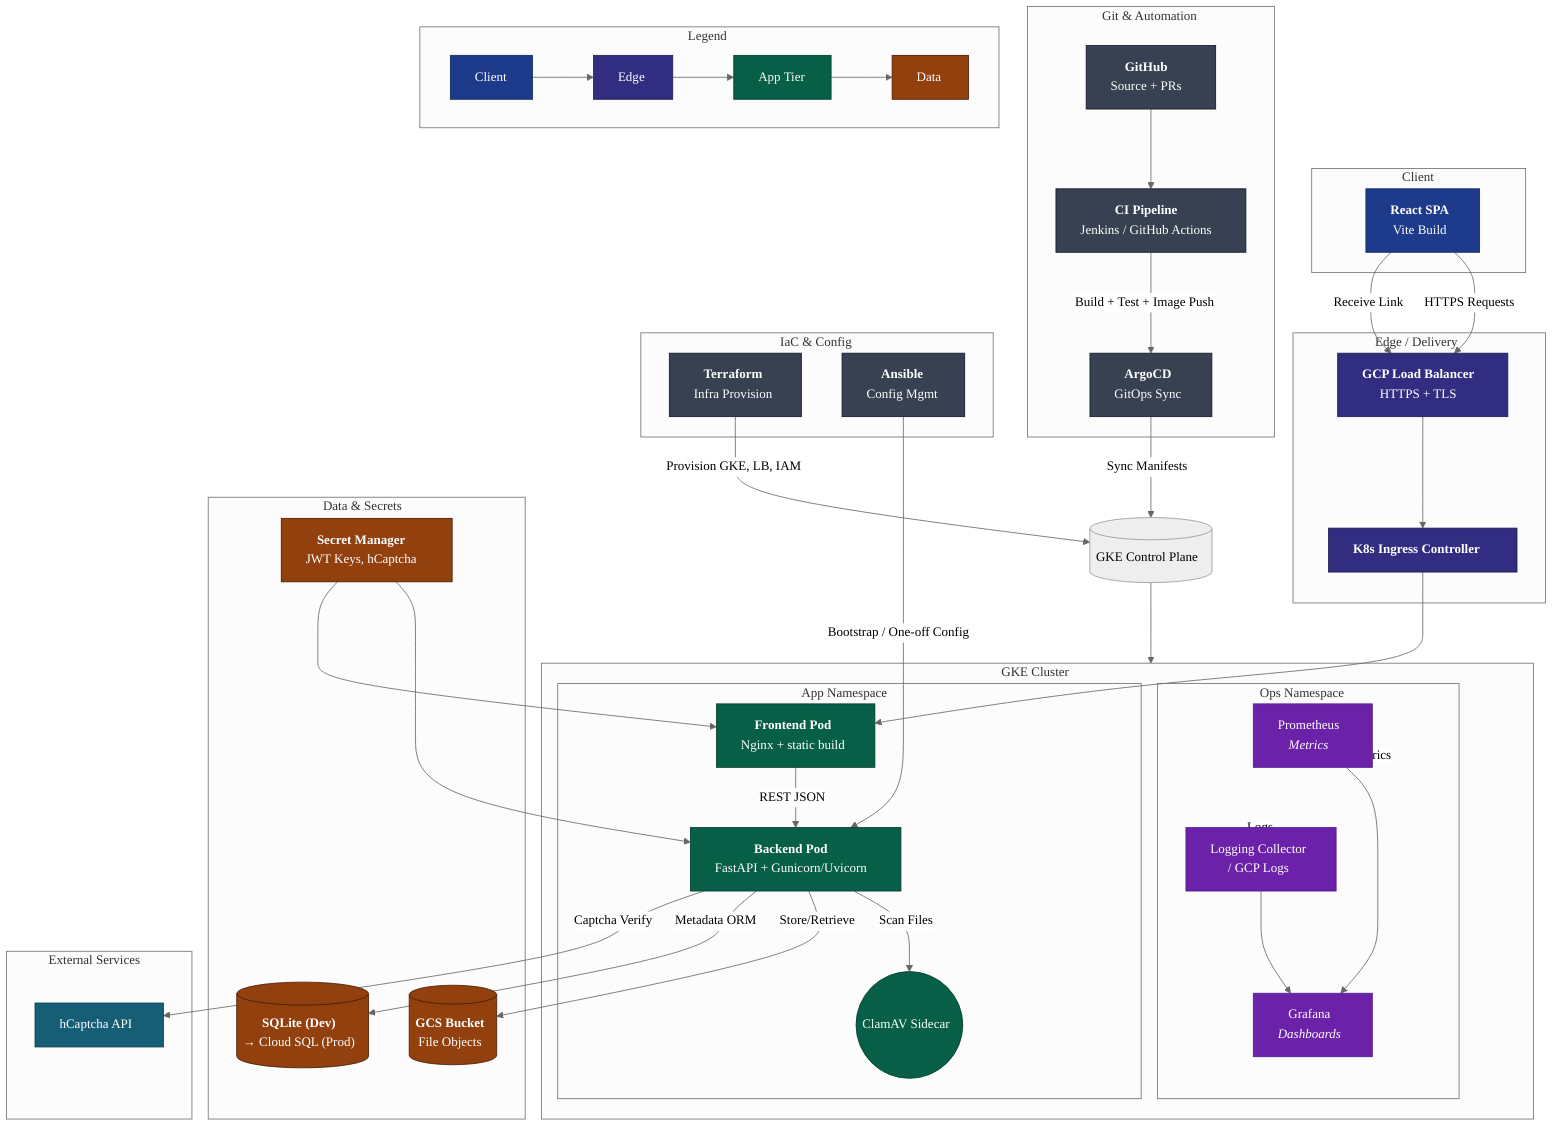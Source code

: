 %% Enhanced Mermaid architecture diagram with styling for high-quality export
%% Render with mermaid-cli (mmdc) to produce SVG/PNG/PDF
%% Example: mmdc -i architecture_diagram_enhanced.mmd -o architecture.svg
%% {init} block customizes theme & font for clarity
%% Use SVG for lossless quality in presentations

%%{init: {
"theme": "neutral",
"themeVariables": {
  "fontFamily": "Inter,Segoe UI,Roboto,Helvetica,Arial,sans-serif",
  "primaryColor": "#1e3a8a",
  "primaryTextColor": "#ffffff",
  "primaryBorderColor": "#0f2a5c",
  "secondaryColor": "#065f46",
  "tertiaryColor": "#6b21a8"
},
"flowchart": {"htmlLabels": true, "curve": "basis"}
}}%%

flowchart TB
    %% LAYERS
    subgraph L0[Client]
        UI["<b>React SPA</b><br/>Vite Build"]
    end

    subgraph L1[Edge / Delivery]
        LB["<b>GCP Load Balancer</b><br/>HTTPS + TLS"]
        Ingress["<b>K8s Ingress Controller</b>"]
    end

    subgraph L2[Git & Automation]
        Repo["<b>GitHub</b><br/>Source + PRs"]
        CI["<b>CI Pipeline</b><br/>Jenkins / GitHub Actions"]
        Argo["<b>ArgoCD</b><br/>GitOps Sync"]
    end

    subgraph L3[GKE Cluster]
        subgraph AppNS[App Namespace]
            FE["<b>Frontend Pod</b><br/>Nginx + static build"]
            BE["<b>Backend Pod</b><br/>FastAPI + Gunicorn/Uvicorn"]
            sidecar((ClamAV Sidecar))
        end
        subgraph OpsNS[Ops Namespace]
            Prom["Prometheus<br/><i>Metrics</i>"]
            Graf["Grafana<br/><i>Dashboards</i>"]
            Loki["Logging Collector<br/>/ GCP Logs"]
        end
    end

    subgraph L4[Data & Secrets]
        GCS[("<b>GCS Bucket</b><br/>File Objects")] 
        DB[("<b>SQLite (Dev)</b><br/>→ Cloud SQL (Prod)")] 
        Secrets["<b>Secret Manager</b><br/>JWT Keys, hCaptcha"]
    end

    subgraph L5[IaC & Config]
        TF["<b>Terraform</b><br/>Infra Provision"]
        Ansible["<b>Ansible</b><br/>Config Mgmt"]
    end

    subgraph External[External Services]
        hCaptcha["hCaptcha API"]
    end

    %% FLOWS
    UI -->|HTTPS Requests| LB --> Ingress --> FE
    UI -->|Receive Link| LB
    FE -->|REST JSON| BE
    BE -->|Scan Files| sidecar
    BE -->|Store/Retrieve| GCS
    BE -->|Metadata ORM| DB
    BE -->|Captcha Verify| hCaptcha
    Secrets --> BE
    Secrets --> FE

    %% DEVOPS FLOW
    Repo --> CI -->|Build + Test + Image Push| Argo -->|Sync Manifests| GKECluster[(GKE Control Plane)] --> L3
    TF -->|Provision GKE, LB, IAM| GKECluster
    Ansible -->|Bootstrap / One-off Config| BE

    %% OBSERVABILITY
    L3 -->|Metrics| Prom --> Graf
    L3 -->|Logs| Loki --> Graf

    %% LINK NOTES
    classDef client fill:#1e3a8a,stroke:#0f2a5c,color:#fff
    classDef edge fill:#312e81,stroke:#1e1b4b,color:#fff
    classDef app fill:#065f46,stroke:#033d2d,color:#fff
    classDef ops fill:#6b21a8,stroke:#4c1d95,color:#fff
    classDef data fill:#92400e,stroke:#451a03,color:#fff
    classDef infra fill:#374151,stroke:#111827,color:#fff
    classDef ext fill:#155e75,stroke:#0e3d4c,color:#fff

    class UI client
    class LB,Ingress edge
    class FE,BE,sidecar app
    class Prom,Graf,Loki ops
    class GCS,DB,Secrets data
    class TF,Ansible,Repo,CI,Argo infra
    class hCaptcha ext

    %% LEGEND
    subgraph Legend[Legend]
        direction LR
        A1[Client]:::client --> A2[Edge]:::edge --> A3[App Tier]:::app --> A4[Data]:::data
    end